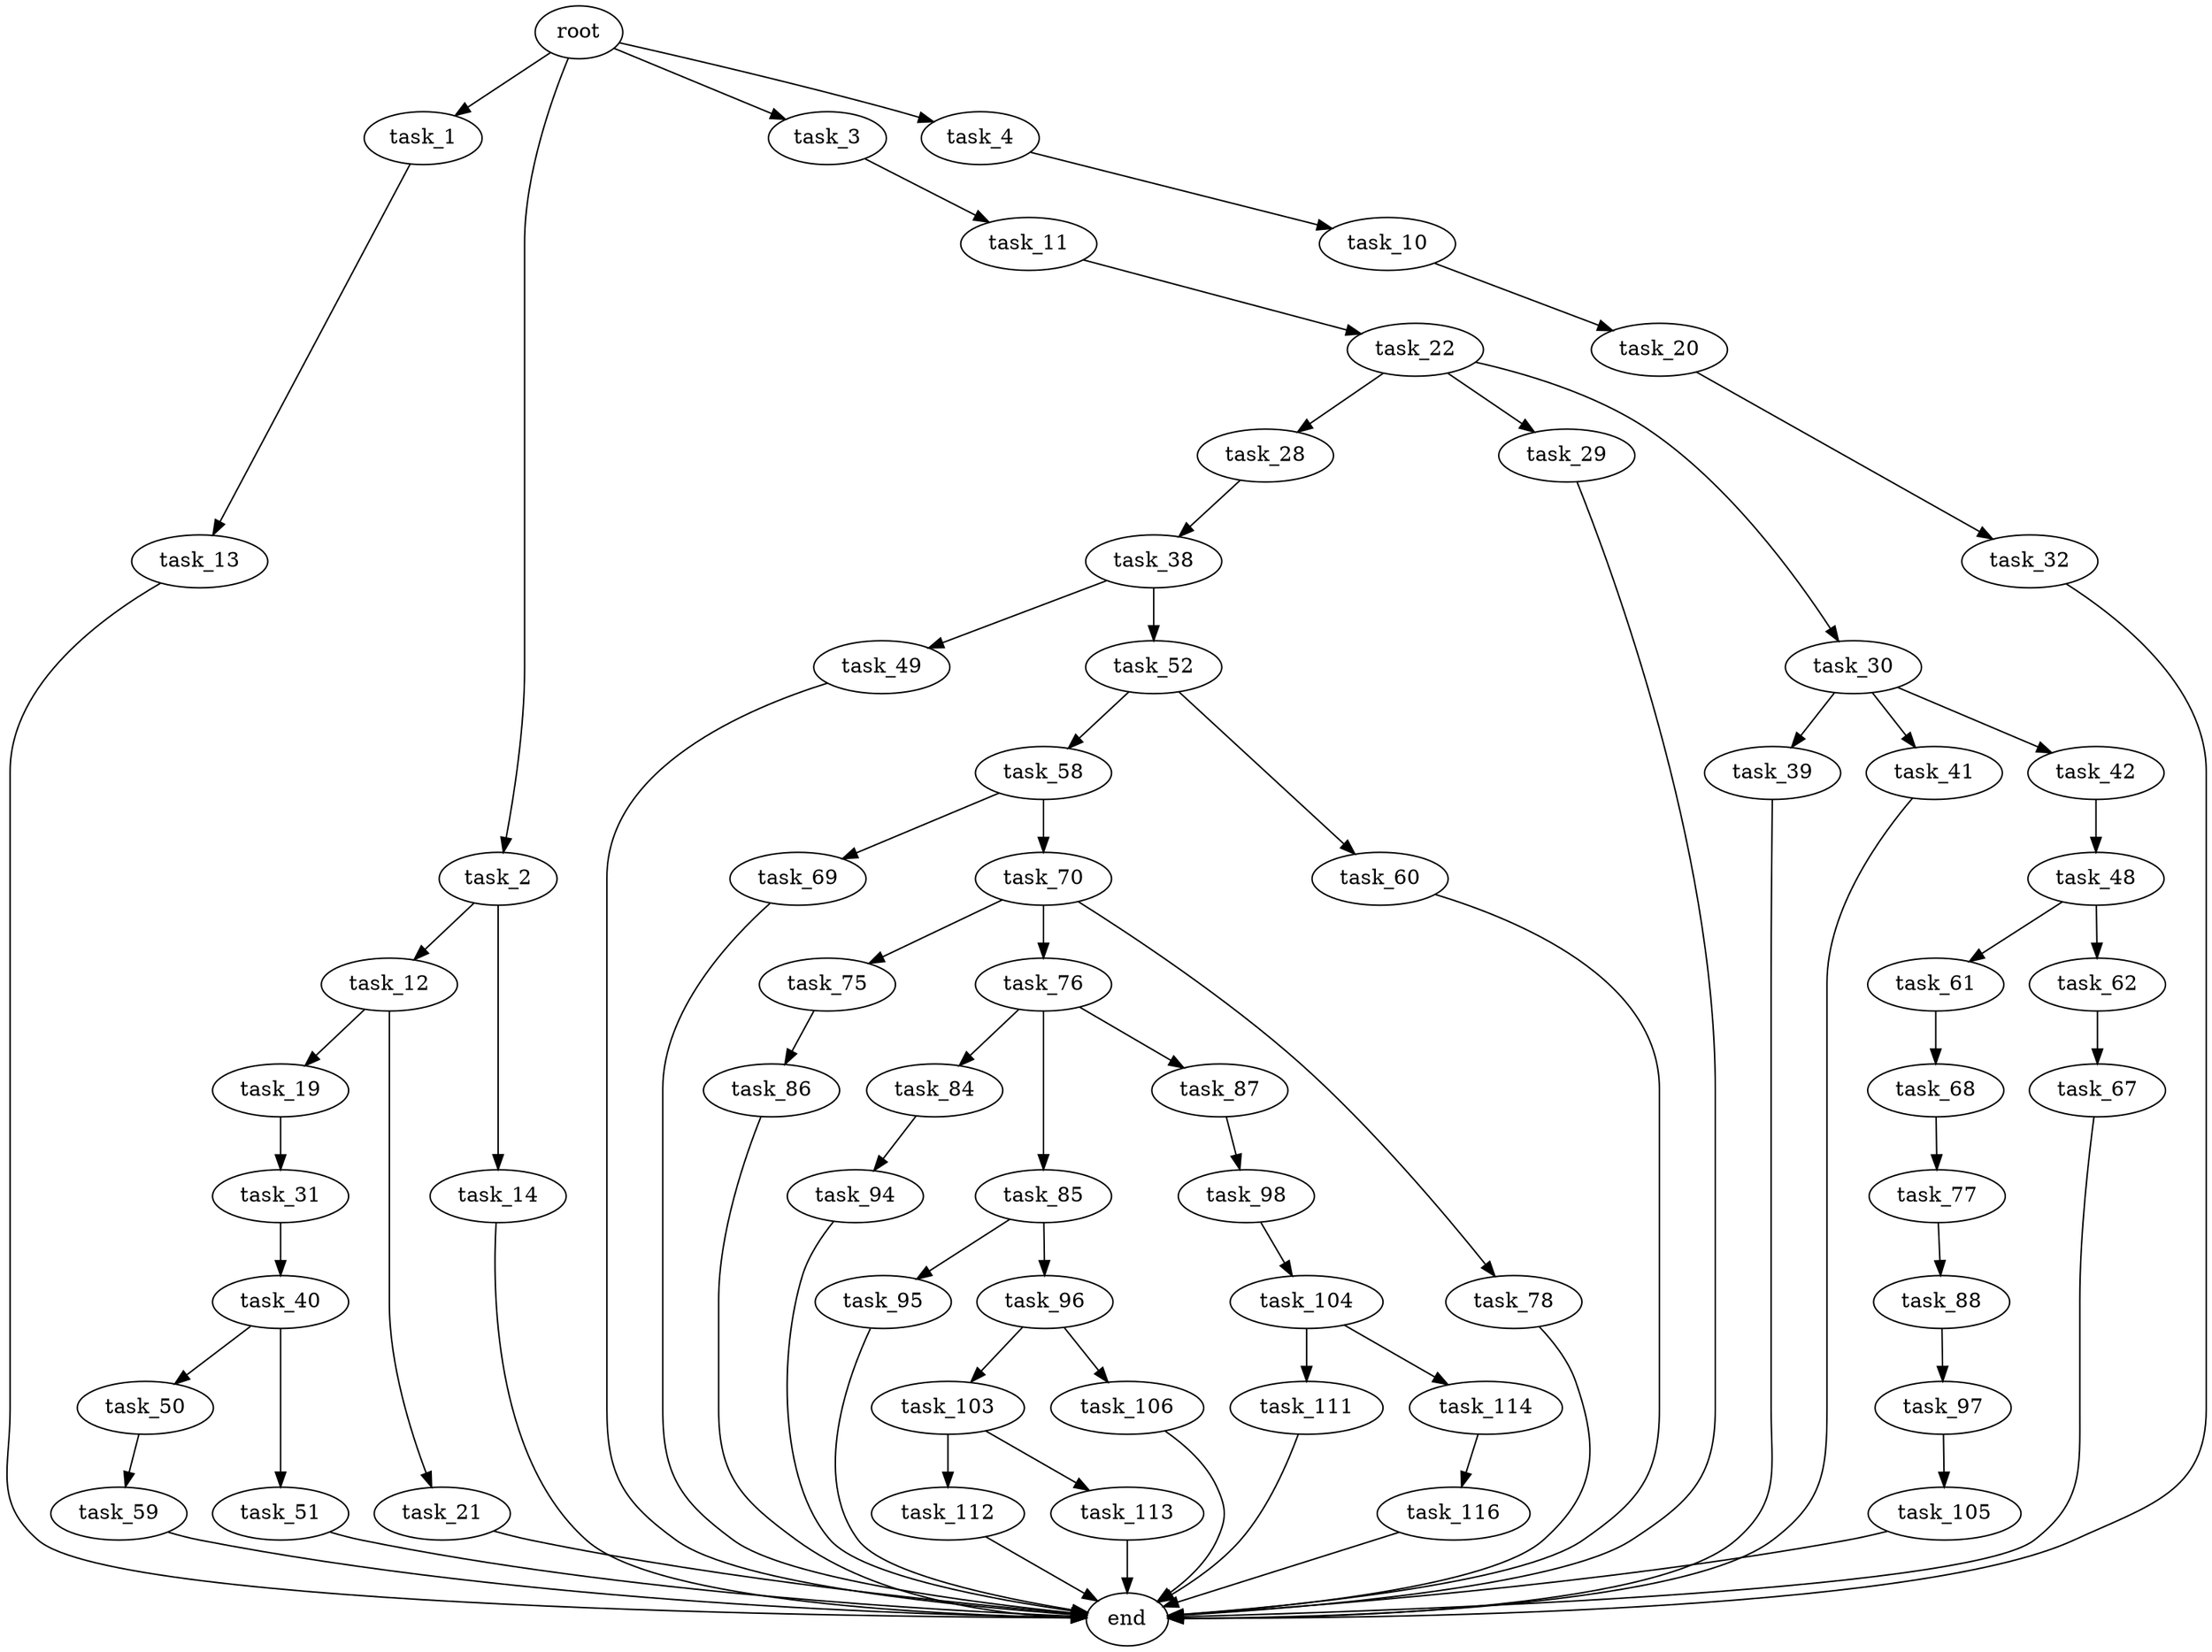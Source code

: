 digraph G {
  root [size="0.000000"];
  task_1 [size="540176638275.000000"];
  task_2 [size="134217728000.000000"];
  task_3 [size="8218457130.000000"];
  task_4 [size="782757789696.000000"];
  task_13 [size="62893782159.000000"];
  task_12 [size="186499036860.000000"];
  task_14 [size="11468863362.000000"];
  task_11 [size="12669902193.000000"];
  task_10 [size="190076294544.000000"];
  task_20 [size="549755813888.000000"];
  task_22 [size="68719476736.000000"];
  task_19 [size="920183480561.000000"];
  task_21 [size="72964859040.000000"];
  end [size="0.000000"];
  task_31 [size="974305633424.000000"];
  task_32 [size="114566581651.000000"];
  task_28 [size="231928233984.000000"];
  task_29 [size="12970675628.000000"];
  task_30 [size="6603913236.000000"];
  task_38 [size="181776783343.000000"];
  task_39 [size="400569481993.000000"];
  task_41 [size="942261309495.000000"];
  task_42 [size="3009133128.000000"];
  task_40 [size="1073741824000.000000"];
  task_49 [size="5258131232.000000"];
  task_52 [size="1073741824000.000000"];
  task_50 [size="34358726564.000000"];
  task_51 [size="231928233984.000000"];
  task_48 [size="28991029248.000000"];
  task_61 [size="1022986569495.000000"];
  task_62 [size="698521528911.000000"];
  task_59 [size="3678873000.000000"];
  task_58 [size="74786405875.000000"];
  task_60 [size="8589934592.000000"];
  task_69 [size="226440464533.000000"];
  task_70 [size="4753750305.000000"];
  task_68 [size="9394501076.000000"];
  task_67 [size="474119733312.000000"];
  task_77 [size="104202188515.000000"];
  task_75 [size="28991029248.000000"];
  task_76 [size="368293445632.000000"];
  task_78 [size="880231928258.000000"];
  task_86 [size="231928233984.000000"];
  task_84 [size="93449234345.000000"];
  task_85 [size="14690407751.000000"];
  task_87 [size="145208658528.000000"];
  task_88 [size="1073741824000.000000"];
  task_94 [size="1998271495.000000"];
  task_95 [size="5483173038.000000"];
  task_96 [size="12568233089.000000"];
  task_98 [size="6769948094.000000"];
  task_97 [size="2731906930.000000"];
  task_103 [size="68719476736.000000"];
  task_106 [size="1433598082.000000"];
  task_105 [size="28991029248.000000"];
  task_104 [size="9311711033.000000"];
  task_112 [size="782757789696.000000"];
  task_113 [size="66165534648.000000"];
  task_111 [size="134217728000.000000"];
  task_114 [size="549755813888.000000"];
  task_116 [size="1172981608.000000"];

  root -> task_1 [size="1.000000"];
  root -> task_2 [size="1.000000"];
  root -> task_3 [size="1.000000"];
  root -> task_4 [size="1.000000"];
  task_1 -> task_13 [size="411041792.000000"];
  task_2 -> task_12 [size="209715200.000000"];
  task_2 -> task_14 [size="209715200.000000"];
  task_3 -> task_11 [size="411041792.000000"];
  task_4 -> task_10 [size="679477248.000000"];
  task_13 -> end [size="1.000000"];
  task_12 -> task_19 [size="134217728.000000"];
  task_12 -> task_21 [size="134217728.000000"];
  task_14 -> end [size="1.000000"];
  task_11 -> task_22 [size="209715200.000000"];
  task_10 -> task_20 [size="134217728.000000"];
  task_20 -> task_32 [size="536870912.000000"];
  task_22 -> task_28 [size="134217728.000000"];
  task_22 -> task_29 [size="134217728.000000"];
  task_22 -> task_30 [size="134217728.000000"];
  task_19 -> task_31 [size="838860800.000000"];
  task_21 -> end [size="1.000000"];
  task_31 -> task_40 [size="679477248.000000"];
  task_32 -> end [size="1.000000"];
  task_28 -> task_38 [size="301989888.000000"];
  task_29 -> end [size="1.000000"];
  task_30 -> task_39 [size="134217728.000000"];
  task_30 -> task_41 [size="134217728.000000"];
  task_30 -> task_42 [size="134217728.000000"];
  task_38 -> task_49 [size="301989888.000000"];
  task_38 -> task_52 [size="301989888.000000"];
  task_39 -> end [size="1.000000"];
  task_41 -> end [size="1.000000"];
  task_42 -> task_48 [size="209715200.000000"];
  task_40 -> task_50 [size="838860800.000000"];
  task_40 -> task_51 [size="838860800.000000"];
  task_49 -> end [size="1.000000"];
  task_52 -> task_58 [size="838860800.000000"];
  task_52 -> task_60 [size="838860800.000000"];
  task_50 -> task_59 [size="75497472.000000"];
  task_51 -> end [size="1.000000"];
  task_48 -> task_61 [size="75497472.000000"];
  task_48 -> task_62 [size="75497472.000000"];
  task_61 -> task_68 [size="838860800.000000"];
  task_62 -> task_67 [size="679477248.000000"];
  task_59 -> end [size="1.000000"];
  task_58 -> task_69 [size="75497472.000000"];
  task_58 -> task_70 [size="75497472.000000"];
  task_60 -> end [size="1.000000"];
  task_69 -> end [size="1.000000"];
  task_70 -> task_75 [size="75497472.000000"];
  task_70 -> task_76 [size="75497472.000000"];
  task_70 -> task_78 [size="75497472.000000"];
  task_68 -> task_77 [size="209715200.000000"];
  task_67 -> end [size="1.000000"];
  task_77 -> task_88 [size="75497472.000000"];
  task_75 -> task_86 [size="75497472.000000"];
  task_76 -> task_84 [size="411041792.000000"];
  task_76 -> task_85 [size="411041792.000000"];
  task_76 -> task_87 [size="411041792.000000"];
  task_78 -> end [size="1.000000"];
  task_86 -> end [size="1.000000"];
  task_84 -> task_94 [size="75497472.000000"];
  task_85 -> task_95 [size="301989888.000000"];
  task_85 -> task_96 [size="301989888.000000"];
  task_87 -> task_98 [size="134217728.000000"];
  task_88 -> task_97 [size="838860800.000000"];
  task_94 -> end [size="1.000000"];
  task_95 -> end [size="1.000000"];
  task_96 -> task_103 [size="411041792.000000"];
  task_96 -> task_106 [size="411041792.000000"];
  task_98 -> task_104 [size="33554432.000000"];
  task_97 -> task_105 [size="75497472.000000"];
  task_103 -> task_112 [size="134217728.000000"];
  task_103 -> task_113 [size="134217728.000000"];
  task_106 -> end [size="1.000000"];
  task_105 -> end [size="1.000000"];
  task_104 -> task_111 [size="301989888.000000"];
  task_104 -> task_114 [size="301989888.000000"];
  task_112 -> end [size="1.000000"];
  task_113 -> end [size="1.000000"];
  task_111 -> end [size="1.000000"];
  task_114 -> task_116 [size="536870912.000000"];
  task_116 -> end [size="1.000000"];
}

